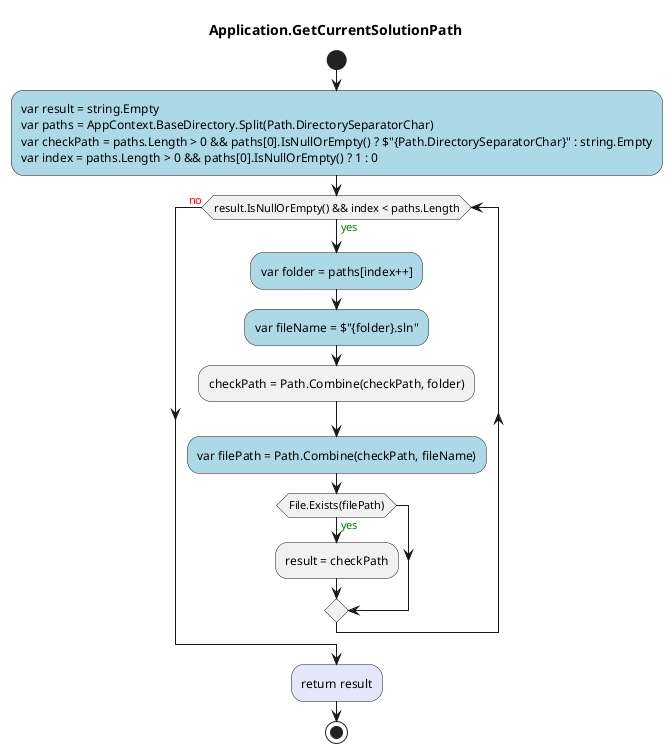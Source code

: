 @startuml Application.GetCurrentSolutionPath
title Application.GetCurrentSolutionPath
start
#LightBlue:var result = string.Empty
var paths = AppContext.BaseDirectory.Split(Path.DirectorySeparatorChar)
var checkPath = paths.Length > 0 && paths[0].IsNullOrEmpty() ? $"{Path.DirectorySeparatorChar}" : string.Empty
var index = paths.Length > 0 && paths[0].IsNullOrEmpty() ? 1 : 0;
while (result.IsNullOrEmpty() && index < paths.Length) is (<color:green>yes)
    #LightBlue:var folder = paths[index++];
    #LightBlue:var fileName = $"{folder}.sln";
    :checkPath = Path.Combine(checkPath, folder);
    #LightBlue:var filePath = Path.Combine(checkPath, fileName);
    if (File.Exists(filePath)) then (<color:green>yes)
        :result = checkPath;
    endif
endwhile (<color:red>no)
#Lavender:return result;
stop
@enduml
